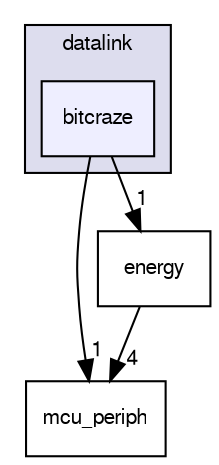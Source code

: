 digraph "sw/airborne/modules/datalink/bitcraze" {
  compound=true
  node [ fontsize="10", fontname="FreeSans"];
  edge [ labelfontsize="10", labelfontname="FreeSans"];
  subgraph clusterdir_164c7aa663179b26059278e7f36078da {
    graph [ bgcolor="#ddddee", pencolor="black", label="datalink" fontname="FreeSans", fontsize="10", URL="dir_164c7aa663179b26059278e7f36078da.html"]
  dir_847ced2633402d6448f9e1bf487c2d45 [shape=box, label="bitcraze", style="filled", fillcolor="#eeeeff", pencolor="black", URL="dir_847ced2633402d6448f9e1bf487c2d45.html"];
  }
  dir_1ca43f6a116d741d80fb1d0555a2b198 [shape=box label="mcu_periph" URL="dir_1ca43f6a116d741d80fb1d0555a2b198.html"];
  dir_f40bc035e2479aed27dd3b0d2c095b9e [shape=box label="energy" URL="dir_f40bc035e2479aed27dd3b0d2c095b9e.html"];
  dir_847ced2633402d6448f9e1bf487c2d45->dir_1ca43f6a116d741d80fb1d0555a2b198 [headlabel="1", labeldistance=1.5 headhref="dir_000132_000107.html"];
  dir_847ced2633402d6448f9e1bf487c2d45->dir_f40bc035e2479aed27dd3b0d2c095b9e [headlabel="1", labeldistance=1.5 headhref="dir_000132_000145.html"];
  dir_f40bc035e2479aed27dd3b0d2c095b9e->dir_1ca43f6a116d741d80fb1d0555a2b198 [headlabel="4", labeldistance=1.5 headhref="dir_000145_000107.html"];
}
